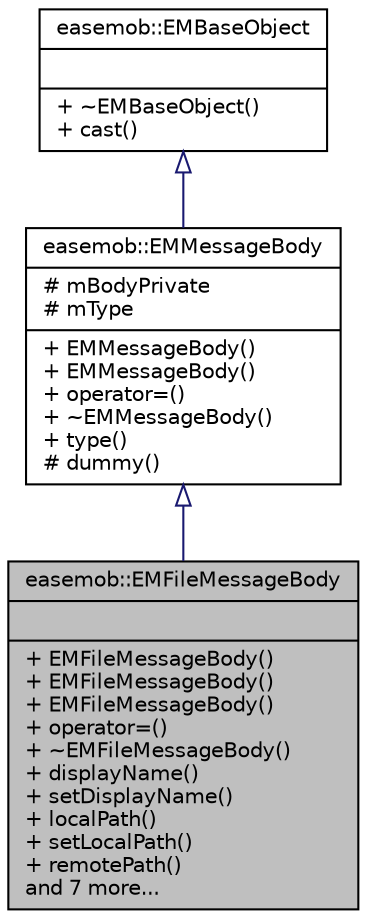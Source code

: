 digraph "easemob::EMFileMessageBody"
{
  edge [fontname="Helvetica",fontsize="10",labelfontname="Helvetica",labelfontsize="10"];
  node [fontname="Helvetica",fontsize="10",shape=record];
  Node1 [label="{easemob::EMFileMessageBody\n||+ EMFileMessageBody()\l+ EMFileMessageBody()\l+ EMFileMessageBody()\l+ operator=()\l+ ~EMFileMessageBody()\l+ displayName()\l+ setDisplayName()\l+ localPath()\l+ setLocalPath()\l+ remotePath()\land 7 more...\l}",height=0.2,width=0.4,color="black", fillcolor="grey75", style="filled" fontcolor="black"];
  Node2 -> Node1 [dir="back",color="midnightblue",fontsize="10",style="solid",arrowtail="onormal",fontname="Helvetica"];
  Node2 [label="{easemob::EMMessageBody\n|# mBodyPrivate\l# mType\l|+ EMMessageBody()\l+ EMMessageBody()\l+ operator=()\l+ ~EMMessageBody()\l+ type()\l# dummy()\l}",height=0.2,width=0.4,color="black", fillcolor="white", style="filled",URL="$classeasemob_1_1EMMessageBody.html"];
  Node3 -> Node2 [dir="back",color="midnightblue",fontsize="10",style="solid",arrowtail="onormal",fontname="Helvetica"];
  Node3 [label="{easemob::EMBaseObject\n||+ ~EMBaseObject()\l+ cast()\l}",height=0.2,width=0.4,color="black", fillcolor="white", style="filled",URL="$classeasemob_1_1EMBaseObject.html"];
}
